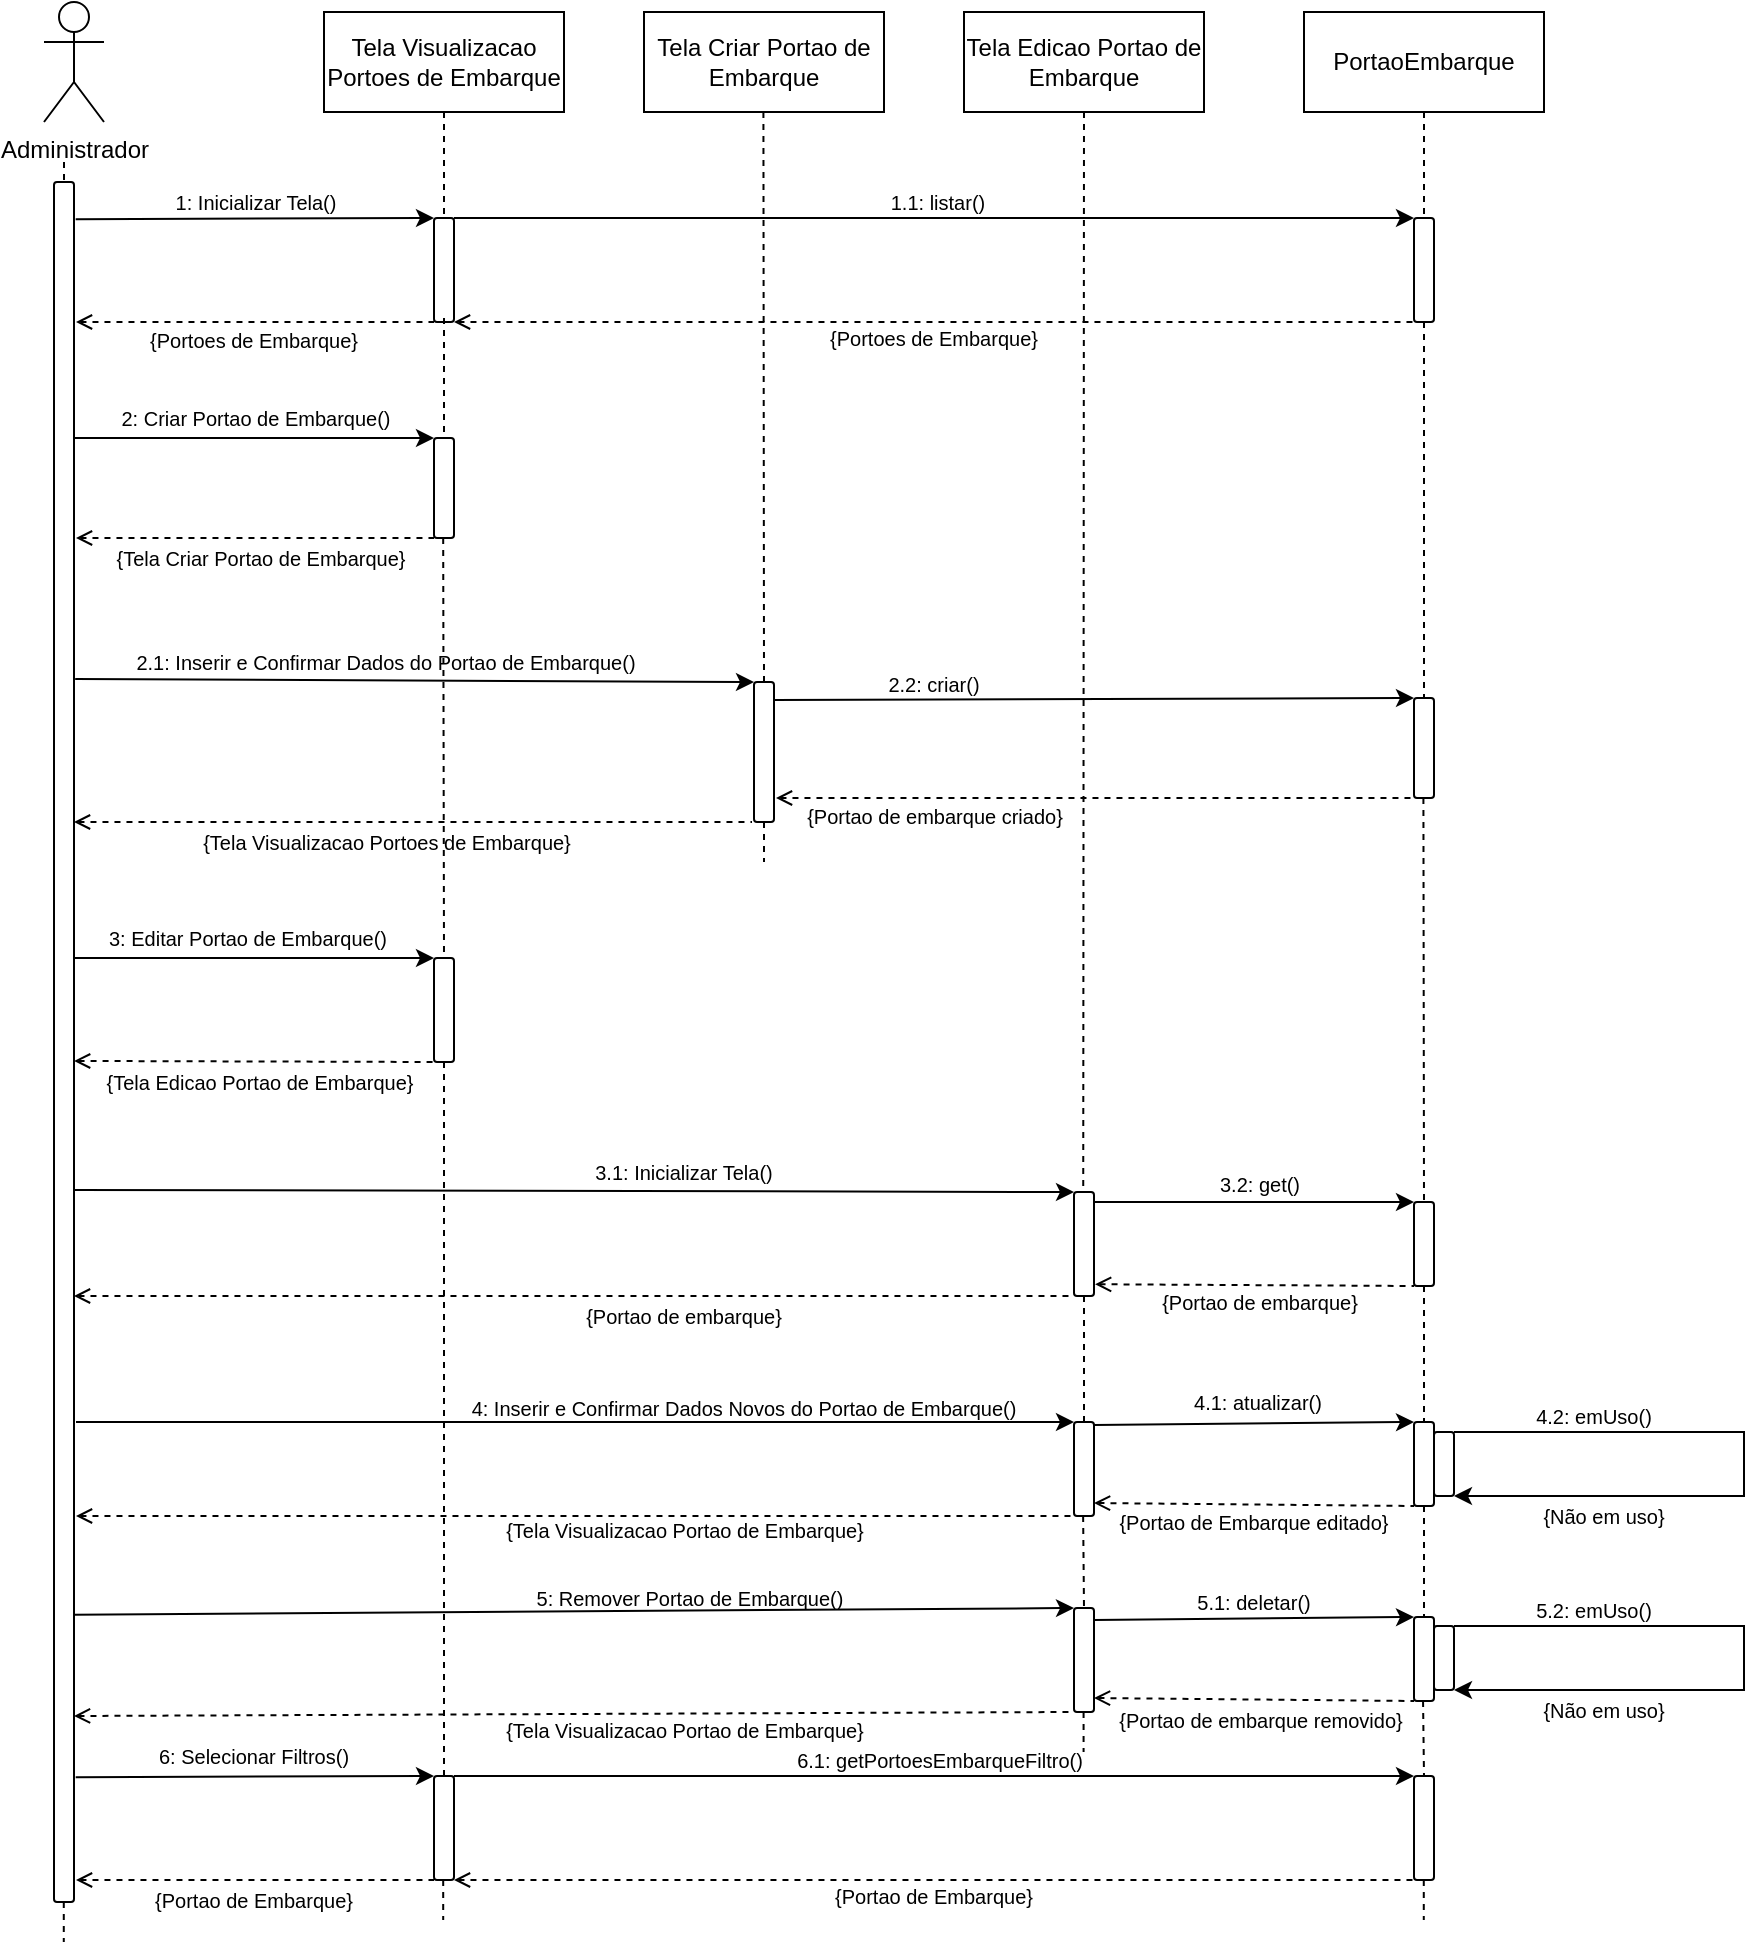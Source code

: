 <mxfile>
    <diagram name="Página-1" id="dqLcOb5ojzZijLl2xL6k">
        <mxGraphModel dx="576" dy="224" grid="1" gridSize="10" guides="1" tooltips="1" connect="1" arrows="1" fold="1" page="1" pageScale="1" pageWidth="827" pageHeight="1169" math="0" shadow="0">
            <root>
                <mxCell id="0"/>
                <mxCell id="1" parent="0"/>
                <mxCell id="axeA_orivt2Zv7nJtLyO-1" value="Administrador" style="shape=umlActor;verticalLabelPosition=bottom;verticalAlign=top;html=1;outlineConnect=0;" parent="1" vertex="1">
                    <mxGeometry x="130" y="210" width="30" height="60" as="geometry"/>
                </mxCell>
                <mxCell id="axeA_orivt2Zv7nJtLyO-3" value="Tela Visualizacao Portoes de Embarque" style="rounded=0;whiteSpace=wrap;html=1;" parent="1" vertex="1">
                    <mxGeometry x="270" y="215" width="120" height="50" as="geometry"/>
                </mxCell>
                <mxCell id="axeA_orivt2Zv7nJtLyO-4" value="PortaoEmbarque" style="rounded=0;whiteSpace=wrap;html=1;" parent="1" vertex="1">
                    <mxGeometry x="760" y="215" width="120" height="50" as="geometry"/>
                </mxCell>
                <mxCell id="axeA_orivt2Zv7nJtLyO-5" value="" style="endArrow=none;dashed=1;html=1;rounded=0;exitX=0.5;exitY=1;exitDx=0;exitDy=0;" parent="1" source="axeA_orivt2Zv7nJtLyO-8" edge="1">
                    <mxGeometry width="50" height="50" relative="1" as="geometry">
                        <mxPoint x="140" y="290" as="sourcePoint"/>
                        <mxPoint x="140" y="912.5" as="targetPoint"/>
                    </mxGeometry>
                </mxCell>
                <mxCell id="axeA_orivt2Zv7nJtLyO-9" value="" style="endArrow=none;dashed=1;html=1;rounded=0;entryX=0.5;entryY=0;entryDx=0;entryDy=0;" parent="1" target="axeA_orivt2Zv7nJtLyO-8" edge="1">
                    <mxGeometry width="50" height="50" relative="1" as="geometry">
                        <mxPoint x="140" y="290" as="sourcePoint"/>
                        <mxPoint x="140" y="650" as="targetPoint"/>
                    </mxGeometry>
                </mxCell>
                <mxCell id="axeA_orivt2Zv7nJtLyO-8" value="" style="rounded=1;whiteSpace=wrap;html=1;" parent="1" vertex="1">
                    <mxGeometry x="135" y="300" width="10" height="860" as="geometry"/>
                </mxCell>
                <mxCell id="axeA_orivt2Zv7nJtLyO-12" value="" style="rounded=1;whiteSpace=wrap;html=1;" parent="1" vertex="1">
                    <mxGeometry x="325" y="428" width="10" height="50" as="geometry"/>
                </mxCell>
                <mxCell id="axeA_orivt2Zv7nJtLyO-13" value="" style="endArrow=classic;html=1;rounded=0;entryX=0;entryY=0;entryDx=0;entryDy=0;" parent="1" target="axeA_orivt2Zv7nJtLyO-12" edge="1">
                    <mxGeometry width="50" height="50" relative="1" as="geometry">
                        <mxPoint x="145" y="428" as="sourcePoint"/>
                        <mxPoint x="320" y="428" as="targetPoint"/>
                    </mxGeometry>
                </mxCell>
                <mxCell id="axeA_orivt2Zv7nJtLyO-14" value="&lt;font&gt;2: Criar &lt;/font&gt;Portao de Embarque&lt;font&gt;()&lt;/font&gt;" style="text;html=1;align=center;verticalAlign=middle;whiteSpace=wrap;rounded=0;fontSize=10;" parent="1" vertex="1">
                    <mxGeometry x="161" y="408" width="150" height="20" as="geometry"/>
                </mxCell>
                <mxCell id="axeA_orivt2Zv7nJtLyO-15" value="" style="endArrow=none;dashed=1;html=1;rounded=0;exitX=0.5;exitY=1;exitDx=0;exitDy=0;entryX=0.5;entryY=0;entryDx=0;entryDy=0;" parent="1" source="axeA_orivt2Zv7nJtLyO-4" target="axeA_orivt2Zv7nJtLyO-65" edge="1">
                    <mxGeometry width="50" height="50" relative="1" as="geometry">
                        <mxPoint x="929.76" y="265" as="sourcePoint"/>
                        <mxPoint x="929.76" y="515" as="targetPoint"/>
                    </mxGeometry>
                </mxCell>
                <mxCell id="axeA_orivt2Zv7nJtLyO-17" value="Tela Criar Portao de Embarque" style="rounded=0;whiteSpace=wrap;html=1;" parent="1" vertex="1">
                    <mxGeometry x="430" y="215" width="120" height="50" as="geometry"/>
                </mxCell>
                <mxCell id="axeA_orivt2Zv7nJtLyO-18" value="" style="endArrow=none;dashed=1;html=1;rounded=0;exitX=0.5;exitY=1;exitDx=0;exitDy=0;" parent="1" source="axeA_orivt2Zv7nJtLyO-22" edge="1">
                    <mxGeometry width="50" height="50" relative="1" as="geometry">
                        <mxPoint x="489.76" y="395" as="sourcePoint"/>
                        <mxPoint x="490" y="640" as="targetPoint"/>
                    </mxGeometry>
                </mxCell>
                <mxCell id="axeA_orivt2Zv7nJtLyO-20" value="{Tela Criar&amp;nbsp;Portao de Embarque}" style="text;html=1;align=center;verticalAlign=middle;whiteSpace=wrap;rounded=0;fontSize=10;" parent="1" vertex="1">
                    <mxGeometry x="161" y="478" width="155" height="20" as="geometry"/>
                </mxCell>
                <mxCell id="axeA_orivt2Zv7nJtLyO-23" value="" style="endArrow=none;html=1;rounded=0;entryX=0;entryY=1;entryDx=0;entryDy=0;dashed=1;endFill=0;startArrow=open;startFill=0;" parent="1" target="axeA_orivt2Zv7nJtLyO-12" edge="1">
                    <mxGeometry width="50" height="50" relative="1" as="geometry">
                        <mxPoint x="146" y="478" as="sourcePoint"/>
                        <mxPoint x="290" y="478" as="targetPoint"/>
                    </mxGeometry>
                </mxCell>
                <mxCell id="axeA_orivt2Zv7nJtLyO-22" value="" style="rounded=1;whiteSpace=wrap;html=1;" parent="1" vertex="1">
                    <mxGeometry x="485" y="550" width="10" height="70" as="geometry"/>
                </mxCell>
                <mxCell id="axeA_orivt2Zv7nJtLyO-27" value="" style="endArrow=classic;html=1;rounded=0;entryX=0;entryY=0;entryDx=0;entryDy=0;exitX=1.058;exitY=0.289;exitDx=0;exitDy=0;exitPerimeter=0;" parent="1" source="axeA_orivt2Zv7nJtLyO-8" target="axeA_orivt2Zv7nJtLyO-22" edge="1">
                    <mxGeometry width="50" height="50" relative="1" as="geometry">
                        <mxPoint x="150" y="550" as="sourcePoint"/>
                        <mxPoint x="485" y="550" as="targetPoint"/>
                    </mxGeometry>
                </mxCell>
                <mxCell id="axeA_orivt2Zv7nJtLyO-30" value="&lt;font&gt;2.1: Inserir e Confirmar Dados do &lt;/font&gt;Portao de Embarque&lt;font&gt;()&lt;/font&gt;" style="text;html=1;align=center;verticalAlign=middle;whiteSpace=wrap;rounded=0;fontSize=10;" parent="1" vertex="1">
                    <mxGeometry x="152" y="530" width="298" height="20" as="geometry"/>
                </mxCell>
                <mxCell id="axeA_orivt2Zv7nJtLyO-31" value="" style="endArrow=classic;html=1;rounded=0;exitX=1.024;exitY=0.356;exitDx=0;exitDy=0;exitPerimeter=0;entryX=0;entryY=0;entryDx=0;entryDy=0;" parent="1" target="axeA_orivt2Zv7nJtLyO-32" edge="1">
                    <mxGeometry width="50" height="50" relative="1" as="geometry">
                        <mxPoint x="495" y="559" as="sourcePoint"/>
                        <mxPoint x="630" y="558" as="targetPoint"/>
                    </mxGeometry>
                </mxCell>
                <mxCell id="axeA_orivt2Zv7nJtLyO-32" value="" style="rounded=1;whiteSpace=wrap;html=1;" parent="1" vertex="1">
                    <mxGeometry x="815" y="558" width="10" height="50" as="geometry"/>
                </mxCell>
                <mxCell id="axeA_orivt2Zv7nJtLyO-34" value="" style="endArrow=none;html=1;rounded=0;entryX=0;entryY=1;entryDx=0;entryDy=0;dashed=1;endFill=0;startArrow=open;startFill=0;" parent="1" target="axeA_orivt2Zv7nJtLyO-32" edge="1">
                    <mxGeometry width="50" height="50" relative="1" as="geometry">
                        <mxPoint x="496" y="608" as="sourcePoint"/>
                        <mxPoint x="645" y="599" as="targetPoint"/>
                    </mxGeometry>
                </mxCell>
                <mxCell id="axeA_orivt2Zv7nJtLyO-35" value="2.2: criar()" style="text;html=1;align=center;verticalAlign=middle;whiteSpace=wrap;rounded=0;fontSize=10;" parent="1" vertex="1">
                    <mxGeometry x="475" y="541" width="200" height="20" as="geometry"/>
                </mxCell>
                <mxCell id="axeA_orivt2Zv7nJtLyO-36" value="" style="endArrow=none;html=1;rounded=0;entryX=0;entryY=1;entryDx=0;entryDy=0;dashed=1;endFill=0;startArrow=open;startFill=0;" parent="1" edge="1">
                    <mxGeometry width="50" height="50" relative="1" as="geometry">
                        <mxPoint x="145" y="620" as="sourcePoint"/>
                        <mxPoint x="484" y="620" as="targetPoint"/>
                    </mxGeometry>
                </mxCell>
                <mxCell id="axeA_orivt2Zv7nJtLyO-37" value="{Tela Visualizacao&amp;nbsp;Portoes de Embarque}" style="text;html=1;align=center;verticalAlign=middle;whiteSpace=wrap;rounded=0;fontSize=10;" parent="1" vertex="1">
                    <mxGeometry x="203.5" y="620" width="195" height="20" as="geometry"/>
                </mxCell>
                <mxCell id="axeA_orivt2Zv7nJtLyO-40" value="Tela Edicao Portao de Embarque" style="rounded=0;whiteSpace=wrap;html=1;" parent="1" vertex="1">
                    <mxGeometry x="590" y="215" width="120" height="50" as="geometry"/>
                </mxCell>
                <mxCell id="axeA_orivt2Zv7nJtLyO-45" value="" style="endArrow=none;dashed=1;html=1;rounded=0;exitX=0.5;exitY=1;exitDx=0;exitDy=0;entryX=0.5;entryY=0;entryDx=0;entryDy=0;" parent="1" source="axeA_orivt2Zv7nJtLyO-81" target="0-eEK_Ey9VHcflzUC_9f-5" edge="1">
                    <mxGeometry width="50" height="50" relative="1" as="geometry">
                        <mxPoint x="650" y="140" as="sourcePoint"/>
                        <mxPoint x="650" y="915" as="targetPoint"/>
                    </mxGeometry>
                </mxCell>
                <mxCell id="axeA_orivt2Zv7nJtLyO-54" value="" style="rounded=1;whiteSpace=wrap;html=1;" parent="1" vertex="1">
                    <mxGeometry x="325" y="318" width="10" height="52" as="geometry"/>
                </mxCell>
                <mxCell id="axeA_orivt2Zv7nJtLyO-60" value="" style="endArrow=classic;html=1;rounded=0;exitX=1.085;exitY=0.449;exitDx=0;exitDy=0;exitPerimeter=0;entryX=0;entryY=0;entryDx=0;entryDy=0;" parent="1" target="axeA_orivt2Zv7nJtLyO-54" edge="1">
                    <mxGeometry width="50" height="50" relative="1" as="geometry">
                        <mxPoint x="145.85" y="318.59" as="sourcePoint"/>
                        <mxPoint x="690" y="309" as="targetPoint"/>
                    </mxGeometry>
                </mxCell>
                <mxCell id="axeA_orivt2Zv7nJtLyO-61" value="" style="endArrow=none;html=1;rounded=0;entryX=0;entryY=1;entryDx=0;entryDy=0;dashed=1;endFill=0;startArrow=open;startFill=0;" parent="1" target="axeA_orivt2Zv7nJtLyO-54" edge="1">
                    <mxGeometry width="50" height="50" relative="1" as="geometry">
                        <mxPoint x="146" y="370" as="sourcePoint"/>
                        <mxPoint x="635" y="368" as="targetPoint"/>
                    </mxGeometry>
                </mxCell>
                <mxCell id="axeA_orivt2Zv7nJtLyO-63" value="&lt;font&gt;1: Inicializar Tela()&lt;/font&gt;" style="text;html=1;align=center;verticalAlign=middle;whiteSpace=wrap;rounded=0;fontSize=10;" parent="1" vertex="1">
                    <mxGeometry x="156" y="300" width="160" height="20" as="geometry"/>
                </mxCell>
                <mxCell id="axeA_orivt2Zv7nJtLyO-65" value="" style="rounded=1;whiteSpace=wrap;html=1;" parent="1" vertex="1">
                    <mxGeometry x="815" y="318" width="10" height="52" as="geometry"/>
                </mxCell>
                <mxCell id="axeA_orivt2Zv7nJtLyO-66" value="" style="endArrow=classic;html=1;rounded=0;exitX=1;exitY=0;exitDx=0;exitDy=0;entryX=0;entryY=0;entryDx=0;entryDy=0;" parent="1" source="axeA_orivt2Zv7nJtLyO-54" target="axeA_orivt2Zv7nJtLyO-65" edge="1">
                    <mxGeometry width="50" height="50" relative="1" as="geometry">
                        <mxPoint x="624" y="318.66" as="sourcePoint"/>
                        <mxPoint x="820" y="320" as="targetPoint"/>
                    </mxGeometry>
                </mxCell>
                <mxCell id="axeA_orivt2Zv7nJtLyO-67" value="" style="endArrow=none;html=1;rounded=0;entryX=0;entryY=1;entryDx=0;entryDy=0;dashed=1;endFill=0;startArrow=open;startFill=0;exitX=1;exitY=1;exitDx=0;exitDy=0;" parent="1" source="axeA_orivt2Zv7nJtLyO-54" target="axeA_orivt2Zv7nJtLyO-65" edge="1">
                    <mxGeometry width="50" height="50" relative="1" as="geometry">
                        <mxPoint x="623" y="368" as="sourcePoint"/>
                        <mxPoint x="925" y="368" as="targetPoint"/>
                    </mxGeometry>
                </mxCell>
                <mxCell id="axeA_orivt2Zv7nJtLyO-68" value="&lt;font&gt;3.2: get&lt;/font&gt;&lt;font&gt;()&lt;/font&gt;" style="text;html=1;align=center;verticalAlign=middle;whiteSpace=wrap;rounded=0;fontSize=10;" parent="1" vertex="1">
                    <mxGeometry x="658" y="791" width="160" height="20" as="geometry"/>
                </mxCell>
                <mxCell id="axeA_orivt2Zv7nJtLyO-70" value="{Portoes de Embarque}" style="text;html=1;align=center;verticalAlign=middle;whiteSpace=wrap;rounded=0;fontSize=10;" parent="1" vertex="1">
                    <mxGeometry x="510" y="368" width="130" height="20" as="geometry"/>
                </mxCell>
                <mxCell id="axeA_orivt2Zv7nJtLyO-73" value="{Portoes de Embarque}" style="text;html=1;align=center;verticalAlign=middle;whiteSpace=wrap;rounded=0;fontSize=10;" parent="1" vertex="1">
                    <mxGeometry x="145" y="369" width="180" height="20" as="geometry"/>
                </mxCell>
                <mxCell id="axeA_orivt2Zv7nJtLyO-76" value="" style="rounded=1;whiteSpace=wrap;html=1;" parent="1" vertex="1">
                    <mxGeometry x="325" y="688" width="10" height="52" as="geometry"/>
                </mxCell>
                <mxCell id="axeA_orivt2Zv7nJtLyO-77" value="" style="endArrow=classic;html=1;rounded=0;entryX=0;entryY=0;entryDx=0;entryDy=0;" parent="1" target="axeA_orivt2Zv7nJtLyO-76" edge="1">
                    <mxGeometry width="50" height="50" relative="1" as="geometry">
                        <mxPoint x="145" y="688" as="sourcePoint"/>
                        <mxPoint x="691" y="677" as="targetPoint"/>
                    </mxGeometry>
                </mxCell>
                <mxCell id="axeA_orivt2Zv7nJtLyO-78" value="" style="endArrow=none;html=1;rounded=0;entryX=0;entryY=1;entryDx=0;entryDy=0;dashed=1;endFill=0;startArrow=open;startFill=0;exitX=1.005;exitY=0.617;exitDx=0;exitDy=0;exitPerimeter=0;" parent="1" target="axeA_orivt2Zv7nJtLyO-76" edge="1">
                    <mxGeometry width="50" height="50" relative="1" as="geometry">
                        <mxPoint x="145.05" y="739.47" as="sourcePoint"/>
                        <mxPoint x="636" y="736" as="targetPoint"/>
                    </mxGeometry>
                </mxCell>
                <mxCell id="axeA_orivt2Zv7nJtLyO-79" value="&lt;font&gt;3: Editar &lt;/font&gt;Portao de Embarque&lt;font&gt;()&lt;/font&gt;" style="text;html=1;align=center;verticalAlign=middle;whiteSpace=wrap;rounded=0;fontSize=10;" parent="1" vertex="1">
                    <mxGeometry x="152" y="668" width="160" height="20" as="geometry"/>
                </mxCell>
                <mxCell id="axeA_orivt2Zv7nJtLyO-81" value="" style="rounded=1;whiteSpace=wrap;html=1;" parent="1" vertex="1">
                    <mxGeometry x="645" y="805" width="10" height="52" as="geometry"/>
                </mxCell>
                <mxCell id="axeA_orivt2Zv7nJtLyO-83" value="" style="endArrow=classic;html=1;rounded=0;entryX=0;entryY=0;entryDx=0;entryDy=0;exitX=1.015;exitY=0.586;exitDx=0;exitDy=0;exitPerimeter=0;" parent="1" source="axeA_orivt2Zv7nJtLyO-8" target="axeA_orivt2Zv7nJtLyO-81" edge="1">
                    <mxGeometry width="50" height="50" relative="1" as="geometry">
                        <mxPoint x="150" y="805" as="sourcePoint"/>
                        <mxPoint x="785" y="809" as="targetPoint"/>
                    </mxGeometry>
                </mxCell>
                <mxCell id="axeA_orivt2Zv7nJtLyO-84" value="" style="endArrow=none;html=1;rounded=0;entryX=0;entryY=1;entryDx=0;entryDy=0;dashed=1;endFill=0;startArrow=open;startFill=0;" parent="1" target="axeA_orivt2Zv7nJtLyO-81" edge="1">
                    <mxGeometry width="50" height="50" relative="1" as="geometry">
                        <mxPoint x="145" y="857" as="sourcePoint"/>
                        <mxPoint x="785" y="861" as="targetPoint"/>
                    </mxGeometry>
                </mxCell>
                <mxCell id="axeA_orivt2Zv7nJtLyO-85" value="&lt;font&gt;3.1: Inicializar Tela()&lt;/font&gt;" style="text;html=1;align=center;verticalAlign=middle;whiteSpace=wrap;rounded=0;fontSize=10;" parent="1" vertex="1">
                    <mxGeometry x="370" y="785" width="160" height="20" as="geometry"/>
                </mxCell>
                <mxCell id="axeA_orivt2Zv7nJtLyO-87" value="" style="endArrow=none;dashed=1;html=1;rounded=0;entryX=0.5;entryY=0;entryDx=0;entryDy=0;" parent="1" source="axeA_orivt2Zv7nJtLyO-88" target="0-eEK_Ey9VHcflzUC_9f-7" edge="1">
                    <mxGeometry width="50" height="50" relative="1" as="geometry">
                        <mxPoint x="795" y="635" as="sourcePoint"/>
                        <mxPoint x="795" y="925" as="targetPoint"/>
                    </mxGeometry>
                </mxCell>
                <mxCell id="axeA_orivt2Zv7nJtLyO-88" value="" style="rounded=1;whiteSpace=wrap;html=1;" parent="1" vertex="1">
                    <mxGeometry x="815" y="810" width="10" height="42" as="geometry"/>
                </mxCell>
                <mxCell id="axeA_orivt2Zv7nJtLyO-90" value="" style="endArrow=classic;html=1;rounded=0;exitX=1;exitY=0;exitDx=0;exitDy=0;entryX=0;entryY=0;entryDx=0;entryDy=0;" parent="1" target="axeA_orivt2Zv7nJtLyO-88" edge="1">
                    <mxGeometry width="50" height="50" relative="1" as="geometry">
                        <mxPoint x="655" y="810" as="sourcePoint"/>
                        <mxPoint x="935" y="810.66" as="targetPoint"/>
                    </mxGeometry>
                </mxCell>
                <mxCell id="axeA_orivt2Zv7nJtLyO-91" value="" style="endArrow=none;html=1;rounded=0;entryX=0;entryY=1;entryDx=0;entryDy=0;dashed=1;endFill=0;startArrow=open;startFill=0;exitX=1.054;exitY=0.887;exitDx=0;exitDy=0;exitPerimeter=0;" parent="1" source="axeA_orivt2Zv7nJtLyO-81" target="axeA_orivt2Zv7nJtLyO-88" edge="1">
                    <mxGeometry width="50" height="50" relative="1" as="geometry">
                        <mxPoint x="660" y="852" as="sourcePoint"/>
                        <mxPoint x="786" y="852" as="targetPoint"/>
                    </mxGeometry>
                </mxCell>
                <mxCell id="axeA_orivt2Zv7nJtLyO-92" value="&lt;font&gt;1.1: listar&lt;/font&gt;&lt;font&gt;()&lt;/font&gt;" style="text;html=1;align=center;verticalAlign=middle;whiteSpace=wrap;rounded=0;fontSize=10;" parent="1" vertex="1">
                    <mxGeometry x="497" y="300" width="160" height="20" as="geometry"/>
                </mxCell>
                <mxCell id="axeA_orivt2Zv7nJtLyO-93" value="{Portao de embarque}" style="text;html=1;align=center;verticalAlign=middle;whiteSpace=wrap;rounded=0;fontSize=10;" parent="1" vertex="1">
                    <mxGeometry x="673" y="850" width="130" height="20" as="geometry"/>
                </mxCell>
                <mxCell id="axeA_orivt2Zv7nJtLyO-94" value="{Portao de embarque}" style="text;html=1;align=center;verticalAlign=middle;whiteSpace=wrap;rounded=0;fontSize=10;" parent="1" vertex="1">
                    <mxGeometry x="385" y="857" width="130" height="20" as="geometry"/>
                </mxCell>
                <mxCell id="0-eEK_Ey9VHcflzUC_9f-3" value="&lt;font&gt;4: Inserir e Confirmar Dados Novos do &lt;/font&gt;Portao de Embarque&lt;font&gt;()&lt;/font&gt;" style="text;html=1;align=center;verticalAlign=middle;whiteSpace=wrap;rounded=0;fontSize=10;" parent="1" vertex="1">
                    <mxGeometry x="330" y="903" width="300" height="20" as="geometry"/>
                </mxCell>
                <mxCell id="0-eEK_Ey9VHcflzUC_9f-4" value="" style="endArrow=classic;html=1;rounded=0;entryX=0;entryY=0;entryDx=0;entryDy=0;" parent="1" target="0-eEK_Ey9VHcflzUC_9f-5" edge="1">
                    <mxGeometry width="50" height="50" relative="1" as="geometry">
                        <mxPoint x="146" y="920" as="sourcePoint"/>
                        <mxPoint x="785" y="929" as="targetPoint"/>
                        <Array as="points">
                            <mxPoint x="370" y="920"/>
                        </Array>
                    </mxGeometry>
                </mxCell>
                <mxCell id="0-eEK_Ey9VHcflzUC_9f-5" value="" style="rounded=1;whiteSpace=wrap;html=1;" parent="1" vertex="1">
                    <mxGeometry x="645" y="920" width="10" height="47" as="geometry"/>
                </mxCell>
                <mxCell id="0-eEK_Ey9VHcflzUC_9f-6" value="" style="endArrow=none;html=1;rounded=0;entryX=0;entryY=1;entryDx=0;entryDy=0;dashed=1;endFill=0;startArrow=open;startFill=0;" parent="1" target="0-eEK_Ey9VHcflzUC_9f-5" edge="1">
                    <mxGeometry width="50" height="50" relative="1" as="geometry">
                        <mxPoint x="146" y="967" as="sourcePoint"/>
                        <mxPoint x="784" y="971" as="targetPoint"/>
                    </mxGeometry>
                </mxCell>
                <mxCell id="0-eEK_Ey9VHcflzUC_9f-7" value="" style="rounded=1;whiteSpace=wrap;html=1;" parent="1" vertex="1">
                    <mxGeometry x="815" y="920" width="10" height="42" as="geometry"/>
                </mxCell>
                <mxCell id="0-eEK_Ey9VHcflzUC_9f-9" value="&lt;font&gt;4.2: emUso&lt;/font&gt;&lt;font&gt;()&lt;/font&gt;" style="text;html=1;align=center;verticalAlign=middle;whiteSpace=wrap;rounded=0;fontSize=10;" parent="1" vertex="1">
                    <mxGeometry x="825" y="907" width="160" height="20" as="geometry"/>
                </mxCell>
                <mxCell id="0-eEK_Ey9VHcflzUC_9f-10" value="" style="endArrow=classic;html=1;rounded=0;exitX=1;exitY=0;exitDx=0;exitDy=0;entryX=0;entryY=0;entryDx=0;entryDy=0;" parent="1" target="0-eEK_Ey9VHcflzUC_9f-7" edge="1">
                    <mxGeometry width="50" height="50" relative="1" as="geometry">
                        <mxPoint x="655" y="921.5" as="sourcePoint"/>
                        <mxPoint x="785" y="921.5" as="targetPoint"/>
                    </mxGeometry>
                </mxCell>
                <mxCell id="0-eEK_Ey9VHcflzUC_9f-12" value="" style="endArrow=none;html=1;rounded=0;entryX=0;entryY=1;entryDx=0;entryDy=0;dashed=1;endFill=0;startArrow=open;startFill=0;exitX=1.054;exitY=0.887;exitDx=0;exitDy=0;exitPerimeter=0;" parent="1" target="0-eEK_Ey9VHcflzUC_9f-7" edge="1">
                    <mxGeometry width="50" height="50" relative="1" as="geometry">
                        <mxPoint x="655" y="960.5" as="sourcePoint"/>
                        <mxPoint x="784" y="961.5" as="targetPoint"/>
                    </mxGeometry>
                </mxCell>
                <mxCell id="0-eEK_Ey9VHcflzUC_9f-13" value="{Tela Visualizacao&amp;nbsp;Portao de Embarque}" style="text;html=1;align=center;verticalAlign=middle;whiteSpace=wrap;rounded=0;fontSize=10;" parent="1" vertex="1">
                    <mxGeometry x="352.5" y="964" width="195" height="20" as="geometry"/>
                </mxCell>
                <mxCell id="0-eEK_Ey9VHcflzUC_9f-14" value="&lt;font&gt;5: Remover &lt;/font&gt;Portao de Embarque&lt;font&gt;()&lt;/font&gt;" style="text;html=1;align=center;verticalAlign=middle;whiteSpace=wrap;rounded=0;fontSize=10;" parent="1" vertex="1">
                    <mxGeometry x="328" y="997.5" width="250" height="20" as="geometry"/>
                </mxCell>
                <mxCell id="0-eEK_Ey9VHcflzUC_9f-15" value="" style="endArrow=classic;html=1;rounded=0;exitX=0.964;exitY=0.833;exitDx=0;exitDy=0;exitPerimeter=0;entryX=0;entryY=0;entryDx=0;entryDy=0;" parent="1" source="axeA_orivt2Zv7nJtLyO-8" target="0-eEK_Ey9VHcflzUC_9f-16" edge="1">
                    <mxGeometry width="50" height="50" relative="1" as="geometry">
                        <mxPoint x="146" y="1027" as="sourcePoint"/>
                        <mxPoint x="640" y="1013" as="targetPoint"/>
                    </mxGeometry>
                </mxCell>
                <mxCell id="0-eEK_Ey9VHcflzUC_9f-16" value="" style="rounded=1;whiteSpace=wrap;html=1;" parent="1" vertex="1">
                    <mxGeometry x="645" y="1013" width="10" height="52" as="geometry"/>
                </mxCell>
                <mxCell id="0-eEK_Ey9VHcflzUC_9f-17" value="" style="endArrow=none;html=1;rounded=0;entryX=0;entryY=1;entryDx=0;entryDy=0;dashed=1;endFill=0;startArrow=open;startFill=0;" parent="1" target="0-eEK_Ey9VHcflzUC_9f-16" edge="1">
                    <mxGeometry width="50" height="50" relative="1" as="geometry">
                        <mxPoint x="145" y="1067" as="sourcePoint"/>
                        <mxPoint x="784" y="1069" as="targetPoint"/>
                    </mxGeometry>
                </mxCell>
                <mxCell id="0-eEK_Ey9VHcflzUC_9f-18" value="{Tela Visualizacao&amp;nbsp;Portao de Embarque}" style="text;html=1;align=center;verticalAlign=middle;whiteSpace=wrap;rounded=0;fontSize=10;" parent="1" vertex="1">
                    <mxGeometry x="352.5" y="1064" width="195" height="20" as="geometry"/>
                </mxCell>
                <mxCell id="0-eEK_Ey9VHcflzUC_9f-19" value="" style="endArrow=none;dashed=1;html=1;rounded=0;exitX=0.5;exitY=1;exitDx=0;exitDy=0;entryX=0.5;entryY=0;entryDx=0;entryDy=0;" parent="1" source="0-eEK_Ey9VHcflzUC_9f-7" target="0-eEK_Ey9VHcflzUC_9f-20" edge="1">
                    <mxGeometry width="50" height="50" relative="1" as="geometry">
                        <mxPoint x="794.69" y="971" as="sourcePoint"/>
                        <mxPoint x="795" y="1019" as="targetPoint"/>
                    </mxGeometry>
                </mxCell>
                <mxCell id="0-eEK_Ey9VHcflzUC_9f-20" value="" style="rounded=1;whiteSpace=wrap;html=1;" parent="1" vertex="1">
                    <mxGeometry x="815" y="1017.5" width="10" height="42" as="geometry"/>
                </mxCell>
                <mxCell id="0-eEK_Ey9VHcflzUC_9f-21" value="&lt;font&gt;5.1: deletar&lt;/font&gt;&lt;font&gt;()&lt;/font&gt;" style="text;html=1;align=center;verticalAlign=middle;whiteSpace=wrap;rounded=0;fontSize=10;" parent="1" vertex="1">
                    <mxGeometry x="655" y="999.5" width="160" height="20" as="geometry"/>
                </mxCell>
                <mxCell id="0-eEK_Ey9VHcflzUC_9f-22" value="" style="endArrow=classic;html=1;rounded=0;exitX=1;exitY=0;exitDx=0;exitDy=0;entryX=0;entryY=0;entryDx=0;entryDy=0;" parent="1" target="0-eEK_Ey9VHcflzUC_9f-20" edge="1">
                    <mxGeometry width="50" height="50" relative="1" as="geometry">
                        <mxPoint x="655" y="1019" as="sourcePoint"/>
                        <mxPoint x="785" y="1019" as="targetPoint"/>
                    </mxGeometry>
                </mxCell>
                <mxCell id="0-eEK_Ey9VHcflzUC_9f-23" value="" style="endArrow=none;html=1;rounded=0;entryX=0;entryY=1;entryDx=0;entryDy=0;dashed=1;endFill=0;startArrow=open;startFill=0;exitX=1.054;exitY=0.887;exitDx=0;exitDy=0;exitPerimeter=0;" parent="1" target="0-eEK_Ey9VHcflzUC_9f-20" edge="1">
                    <mxGeometry width="50" height="50" relative="1" as="geometry">
                        <mxPoint x="655" y="1058" as="sourcePoint"/>
                        <mxPoint x="784" y="1059" as="targetPoint"/>
                    </mxGeometry>
                </mxCell>
                <mxCell id="0-eEK_Ey9VHcflzUC_9f-25" value="" style="endArrow=none;dashed=1;html=1;rounded=0;exitX=0.5;exitY=1;exitDx=0;exitDy=0;entryX=0.5;entryY=0;entryDx=0;entryDy=0;" parent="1" target="-u--zJyqtq7YNAQtrUt4-5" edge="1">
                    <mxGeometry width="50" height="50" relative="1" as="geometry">
                        <mxPoint x="819.53" y="1059.5" as="sourcePoint"/>
                        <mxPoint x="819.53" y="1079.5" as="targetPoint"/>
                    </mxGeometry>
                </mxCell>
                <mxCell id="0-eEK_Ey9VHcflzUC_9f-27" value="" style="endArrow=none;dashed=1;html=1;rounded=0;exitX=0.5;exitY=1;exitDx=0;exitDy=0;" parent="1" edge="1">
                    <mxGeometry width="50" height="50" relative="1" as="geometry">
                        <mxPoint x="139.89" y="1160" as="sourcePoint"/>
                        <mxPoint x="139.89" y="1180" as="targetPoint"/>
                    </mxGeometry>
                </mxCell>
                <mxCell id="0-eEK_Ey9VHcflzUC_9f-28" value="{Portao de embarque removido}" style="text;html=1;align=center;verticalAlign=middle;whiteSpace=wrap;rounded=0;fontSize=10;" parent="1" vertex="1">
                    <mxGeometry x="662" y="1059" width="153" height="20" as="geometry"/>
                </mxCell>
                <mxCell id="0-eEK_Ey9VHcflzUC_9f-29" value="{Portao de Embarque editado}" style="text;html=1;align=center;verticalAlign=middle;whiteSpace=wrap;rounded=0;fontSize=10;" parent="1" vertex="1">
                    <mxGeometry x="660" y="960" width="150" height="20" as="geometry"/>
                </mxCell>
                <mxCell id="UyoI0o9oHa3tuSuAJXwl-8" value="" style="endArrow=none;dashed=1;html=1;rounded=0;exitX=0.5;exitY=1;exitDx=0;exitDy=0;entryX=0.5;entryY=0;entryDx=0;entryDy=0;" parent="1" source="axeA_orivt2Zv7nJtLyO-3" target="axeA_orivt2Zv7nJtLyO-54" edge="1">
                    <mxGeometry width="50" height="50" relative="1" as="geometry">
                        <mxPoint x="328" y="265" as="sourcePoint"/>
                        <mxPoint x="328" y="318" as="targetPoint"/>
                    </mxGeometry>
                </mxCell>
                <mxCell id="UyoI0o9oHa3tuSuAJXwl-10" value="" style="endArrow=none;dashed=1;html=1;rounded=0;exitX=0.5;exitY=1;exitDx=0;exitDy=0;entryX=0.5;entryY=0;entryDx=0;entryDy=0;" parent="1" target="axeA_orivt2Zv7nJtLyO-22" edge="1">
                    <mxGeometry width="50" height="50" relative="1" as="geometry">
                        <mxPoint x="489.71" y="265" as="sourcePoint"/>
                        <mxPoint x="489.71" y="318" as="targetPoint"/>
                    </mxGeometry>
                </mxCell>
                <mxCell id="UyoI0o9oHa3tuSuAJXwl-11" value="" style="endArrow=none;dashed=1;html=1;rounded=0;" parent="1" edge="1">
                    <mxGeometry width="50" height="50" relative="1" as="geometry">
                        <mxPoint x="820" y="370" as="sourcePoint"/>
                        <mxPoint x="820" y="558" as="targetPoint"/>
                    </mxGeometry>
                </mxCell>
                <mxCell id="UyoI0o9oHa3tuSuAJXwl-12" value="" style="endArrow=none;dashed=1;html=1;rounded=0;exitX=0.5;exitY=1;exitDx=0;exitDy=0;entryX=0.5;entryY=0;entryDx=0;entryDy=0;" parent="1" target="axeA_orivt2Zv7nJtLyO-12" edge="1">
                    <mxGeometry width="50" height="50" relative="1" as="geometry">
                        <mxPoint x="330" y="368" as="sourcePoint"/>
                        <mxPoint x="330" y="421" as="targetPoint"/>
                    </mxGeometry>
                </mxCell>
                <mxCell id="UyoI0o9oHa3tuSuAJXwl-14" value="" style="endArrow=none;dashed=1;html=1;rounded=0;exitX=0.5;exitY=1;exitDx=0;exitDy=0;entryX=0.5;entryY=0;entryDx=0;entryDy=0;" parent="1" target="axeA_orivt2Zv7nJtLyO-76" edge="1">
                    <mxGeometry width="50" height="50" relative="1" as="geometry">
                        <mxPoint x="329.6" y="478" as="sourcePoint"/>
                        <mxPoint x="329.6" y="538" as="targetPoint"/>
                    </mxGeometry>
                </mxCell>
                <mxCell id="UyoI0o9oHa3tuSuAJXwl-15" value="" style="endArrow=none;dashed=1;html=1;rounded=0;exitX=0.5;exitY=1;exitDx=0;exitDy=0;entryX=0.5;entryY=0;entryDx=0;entryDy=0;" parent="1" source="axeA_orivt2Zv7nJtLyO-40" edge="1">
                    <mxGeometry width="50" height="50" relative="1" as="geometry">
                        <mxPoint x="649.62" y="742" as="sourcePoint"/>
                        <mxPoint x="649.62" y="805" as="targetPoint"/>
                    </mxGeometry>
                </mxCell>
                <mxCell id="UyoI0o9oHa3tuSuAJXwl-18" value="{Portao de embarque criado}" style="text;html=1;align=center;verticalAlign=middle;whiteSpace=wrap;rounded=0;fontSize=10;" parent="1" vertex="1">
                    <mxGeometry x="497.5" y="607" width="155" height="20" as="geometry"/>
                </mxCell>
                <mxCell id="UyoI0o9oHa3tuSuAJXwl-19" value="" style="endArrow=none;dashed=1;html=1;rounded=0;exitX=0.5;exitY=1;exitDx=0;exitDy=0;entryX=0.5;entryY=0;entryDx=0;entryDy=0;" parent="1" target="0-eEK_Ey9VHcflzUC_9f-16" edge="1">
                    <mxGeometry width="50" height="50" relative="1" as="geometry">
                        <mxPoint x="649.57" y="967" as="sourcePoint"/>
                        <mxPoint x="650" y="1010" as="targetPoint"/>
                    </mxGeometry>
                </mxCell>
                <mxCell id="UyoI0o9oHa3tuSuAJXwl-21" value="" style="endArrow=none;dashed=1;html=1;rounded=0;exitX=0.5;exitY=1;exitDx=0;exitDy=0;" parent="1" edge="1">
                    <mxGeometry width="50" height="50" relative="1" as="geometry">
                        <mxPoint x="649.79" y="1065" as="sourcePoint"/>
                        <mxPoint x="649.79" y="1085" as="targetPoint"/>
                    </mxGeometry>
                </mxCell>
                <mxCell id="UyoI0o9oHa3tuSuAJXwl-23" value="" style="endArrow=none;dashed=1;html=1;rounded=0;exitX=0.5;exitY=1;exitDx=0;exitDy=0;entryX=0.5;entryY=0;entryDx=0;entryDy=0;" parent="1" target="-u--zJyqtq7YNAQtrUt4-1" edge="1">
                    <mxGeometry width="50" height="50" relative="1" as="geometry">
                        <mxPoint x="330.0" y="740" as="sourcePoint"/>
                        <mxPoint x="330.0" y="760" as="targetPoint"/>
                    </mxGeometry>
                </mxCell>
                <mxCell id="-u--zJyqtq7YNAQtrUt4-1" value="" style="rounded=1;whiteSpace=wrap;html=1;" parent="1" vertex="1">
                    <mxGeometry x="325" y="1097" width="10" height="52" as="geometry"/>
                </mxCell>
                <mxCell id="-u--zJyqtq7YNAQtrUt4-2" value="" style="endArrow=classic;html=1;rounded=0;exitX=1.085;exitY=0.449;exitDx=0;exitDy=0;exitPerimeter=0;entryX=0;entryY=0;entryDx=0;entryDy=0;" parent="1" target="-u--zJyqtq7YNAQtrUt4-1" edge="1">
                    <mxGeometry width="50" height="50" relative="1" as="geometry">
                        <mxPoint x="145.85" y="1097.59" as="sourcePoint"/>
                        <mxPoint x="690" y="1088" as="targetPoint"/>
                    </mxGeometry>
                </mxCell>
                <mxCell id="-u--zJyqtq7YNAQtrUt4-3" value="" style="endArrow=none;html=1;rounded=0;entryX=0;entryY=1;entryDx=0;entryDy=0;dashed=1;endFill=0;startArrow=open;startFill=0;" parent="1" target="-u--zJyqtq7YNAQtrUt4-1" edge="1">
                    <mxGeometry width="50" height="50" relative="1" as="geometry">
                        <mxPoint x="146" y="1149" as="sourcePoint"/>
                        <mxPoint x="635" y="1147" as="targetPoint"/>
                    </mxGeometry>
                </mxCell>
                <mxCell id="-u--zJyqtq7YNAQtrUt4-4" value="&lt;font style=&quot;border-color: var(--border-color);&quot;&gt;6:&amp;nbsp;&lt;/font&gt;&lt;font style=&quot;border-color: var(--border-color);&quot;&gt;&lt;font style=&quot;border-color: var(--border-color);&quot;&gt;Selecionar Filtros&lt;/font&gt;&lt;font style=&quot;border-color: var(--border-color);&quot;&gt;()&lt;/font&gt;&lt;/font&gt;" style="text;html=1;align=center;verticalAlign=middle;whiteSpace=wrap;rounded=0;fontSize=10;" parent="1" vertex="1">
                    <mxGeometry x="148" y="1077" width="174" height="20" as="geometry"/>
                </mxCell>
                <mxCell id="-u--zJyqtq7YNAQtrUt4-5" value="" style="rounded=1;whiteSpace=wrap;html=1;" parent="1" vertex="1">
                    <mxGeometry x="815" y="1097" width="10" height="52" as="geometry"/>
                </mxCell>
                <mxCell id="-u--zJyqtq7YNAQtrUt4-6" value="" style="endArrow=classic;html=1;rounded=0;exitX=1;exitY=0;exitDx=0;exitDy=0;entryX=0;entryY=0;entryDx=0;entryDy=0;" parent="1" source="-u--zJyqtq7YNAQtrUt4-1" target="-u--zJyqtq7YNAQtrUt4-5" edge="1">
                    <mxGeometry width="50" height="50" relative="1" as="geometry">
                        <mxPoint x="624" y="1097.66" as="sourcePoint"/>
                        <mxPoint x="820" y="1099" as="targetPoint"/>
                    </mxGeometry>
                </mxCell>
                <mxCell id="-u--zJyqtq7YNAQtrUt4-7" value="" style="endArrow=none;html=1;rounded=0;entryX=0;entryY=1;entryDx=0;entryDy=0;dashed=1;endFill=0;startArrow=open;startFill=0;exitX=1;exitY=1;exitDx=0;exitDy=0;" parent="1" source="-u--zJyqtq7YNAQtrUt4-1" target="-u--zJyqtq7YNAQtrUt4-5" edge="1">
                    <mxGeometry width="50" height="50" relative="1" as="geometry">
                        <mxPoint x="623" y="1147" as="sourcePoint"/>
                        <mxPoint x="925" y="1147" as="targetPoint"/>
                    </mxGeometry>
                </mxCell>
                <mxCell id="-u--zJyqtq7YNAQtrUt4-8" value="{Portao de Embarque}" style="text;html=1;align=center;verticalAlign=middle;whiteSpace=wrap;rounded=0;fontSize=10;" parent="1" vertex="1">
                    <mxGeometry x="510" y="1147" width="130" height="20" as="geometry"/>
                </mxCell>
                <mxCell id="-u--zJyqtq7YNAQtrUt4-9" value="{Portao de Embarque}" style="text;html=1;align=center;verticalAlign=middle;whiteSpace=wrap;rounded=0;fontSize=10;" parent="1" vertex="1">
                    <mxGeometry x="145" y="1149" width="180" height="20" as="geometry"/>
                </mxCell>
                <mxCell id="-u--zJyqtq7YNAQtrUt4-10" value="&lt;font&gt;6.1: get&lt;/font&gt;Portoe&lt;font&gt;sEmbarqueFiltro()&lt;/font&gt;" style="text;html=1;align=center;verticalAlign=middle;whiteSpace=wrap;rounded=0;fontSize=10;" parent="1" vertex="1">
                    <mxGeometry x="498" y="1079" width="160" height="20" as="geometry"/>
                </mxCell>
                <mxCell id="-u--zJyqtq7YNAQtrUt4-12" value="" style="endArrow=none;dashed=1;html=1;rounded=0;exitX=0.5;exitY=1;exitDx=0;exitDy=0;" parent="1" edge="1">
                    <mxGeometry width="50" height="50" relative="1" as="geometry">
                        <mxPoint x="819.89" y="1149" as="sourcePoint"/>
                        <mxPoint x="819.89" y="1169" as="targetPoint"/>
                    </mxGeometry>
                </mxCell>
                <mxCell id="RL5L2QmKVNSbqxoODXSL-1" value="" style="endArrow=none;dashed=1;html=1;rounded=0;exitX=0.5;exitY=1;exitDx=0;exitDy=0;" parent="1" edge="1">
                    <mxGeometry width="50" height="50" relative="1" as="geometry">
                        <mxPoint x="329.6" y="1149" as="sourcePoint"/>
                        <mxPoint x="329.6" y="1169" as="targetPoint"/>
                    </mxGeometry>
                </mxCell>
                <mxCell id="1Rnqr4eREv_E1og0oit5-4" value="" style="endArrow=none;dashed=1;html=1;rounded=0;entryX=0.5;entryY=0;entryDx=0;entryDy=0;" parent="1" target="axeA_orivt2Zv7nJtLyO-88" edge="1">
                    <mxGeometry width="50" height="50" relative="1" as="geometry">
                        <mxPoint x="819.71" y="608" as="sourcePoint"/>
                        <mxPoint x="820" y="688" as="targetPoint"/>
                    </mxGeometry>
                </mxCell>
                <mxCell id="1Rnqr4eREv_E1og0oit5-7" value="{Tela Edicao&amp;nbsp;Portao de Embarque}" style="text;html=1;align=center;verticalAlign=middle;whiteSpace=wrap;rounded=0;fontSize=10;" parent="1" vertex="1">
                    <mxGeometry x="148" y="740" width="180" height="20" as="geometry"/>
                </mxCell>
                <mxCell id="1Rnqr4eREv_E1og0oit5-9" value="&lt;font&gt;4.1: atualizar&lt;/font&gt;&lt;font&gt;()&lt;/font&gt;" style="text;html=1;align=center;verticalAlign=middle;whiteSpace=wrap;rounded=0;fontSize=10;" parent="1" vertex="1">
                    <mxGeometry x="657" y="900" width="160" height="20" as="geometry"/>
                </mxCell>
                <mxCell id="1Rnqr4eREv_E1og0oit5-10" value="" style="endArrow=classic;html=1;rounded=0;exitX=1;exitY=0;exitDx=0;exitDy=0;entryX=1;entryY=1;entryDx=0;entryDy=0;" parent="1" source="1Rnqr4eREv_E1og0oit5-11" target="1Rnqr4eREv_E1og0oit5-11" edge="1">
                    <mxGeometry width="50" height="50" relative="1" as="geometry">
                        <mxPoint x="827" y="926.5" as="sourcePoint"/>
                        <mxPoint x="987" y="925" as="targetPoint"/>
                        <Array as="points">
                            <mxPoint x="980" y="925"/>
                            <mxPoint x="980" y="957"/>
                        </Array>
                    </mxGeometry>
                </mxCell>
                <mxCell id="1Rnqr4eREv_E1og0oit5-11" value="" style="rounded=1;whiteSpace=wrap;html=1;" parent="1" vertex="1">
                    <mxGeometry x="825" y="925" width="10" height="32" as="geometry"/>
                </mxCell>
                <mxCell id="1Rnqr4eREv_E1og0oit5-12" value="{Não em uso}" style="text;html=1;align=center;verticalAlign=middle;whiteSpace=wrap;rounded=0;fontSize=10;" parent="1" vertex="1">
                    <mxGeometry x="835" y="957" width="150" height="20" as="geometry"/>
                </mxCell>
                <mxCell id="2" value="&lt;font&gt;5.2: emUso&lt;/font&gt;&lt;font&gt;()&lt;/font&gt;" style="text;html=1;align=center;verticalAlign=middle;whiteSpace=wrap;rounded=0;fontSize=10;" parent="1" vertex="1">
                    <mxGeometry x="825" y="1004" width="160" height="20" as="geometry"/>
                </mxCell>
                <mxCell id="3" value="" style="endArrow=classic;html=1;rounded=0;exitX=1;exitY=0;exitDx=0;exitDy=0;entryX=1;entryY=1;entryDx=0;entryDy=0;" parent="1" source="4" target="4" edge="1">
                    <mxGeometry width="50" height="50" relative="1" as="geometry">
                        <mxPoint x="827" y="1023.5" as="sourcePoint"/>
                        <mxPoint x="987" y="1022" as="targetPoint"/>
                        <Array as="points">
                            <mxPoint x="980" y="1022"/>
                            <mxPoint x="980" y="1054"/>
                        </Array>
                    </mxGeometry>
                </mxCell>
                <mxCell id="4" value="" style="rounded=1;whiteSpace=wrap;html=1;" parent="1" vertex="1">
                    <mxGeometry x="825" y="1022" width="10" height="32" as="geometry"/>
                </mxCell>
                <mxCell id="5" value="{Não em uso}" style="text;html=1;align=center;verticalAlign=middle;whiteSpace=wrap;rounded=0;fontSize=10;" parent="1" vertex="1">
                    <mxGeometry x="835" y="1054" width="150" height="20" as="geometry"/>
                </mxCell>
            </root>
        </mxGraphModel>
    </diagram>
</mxfile>